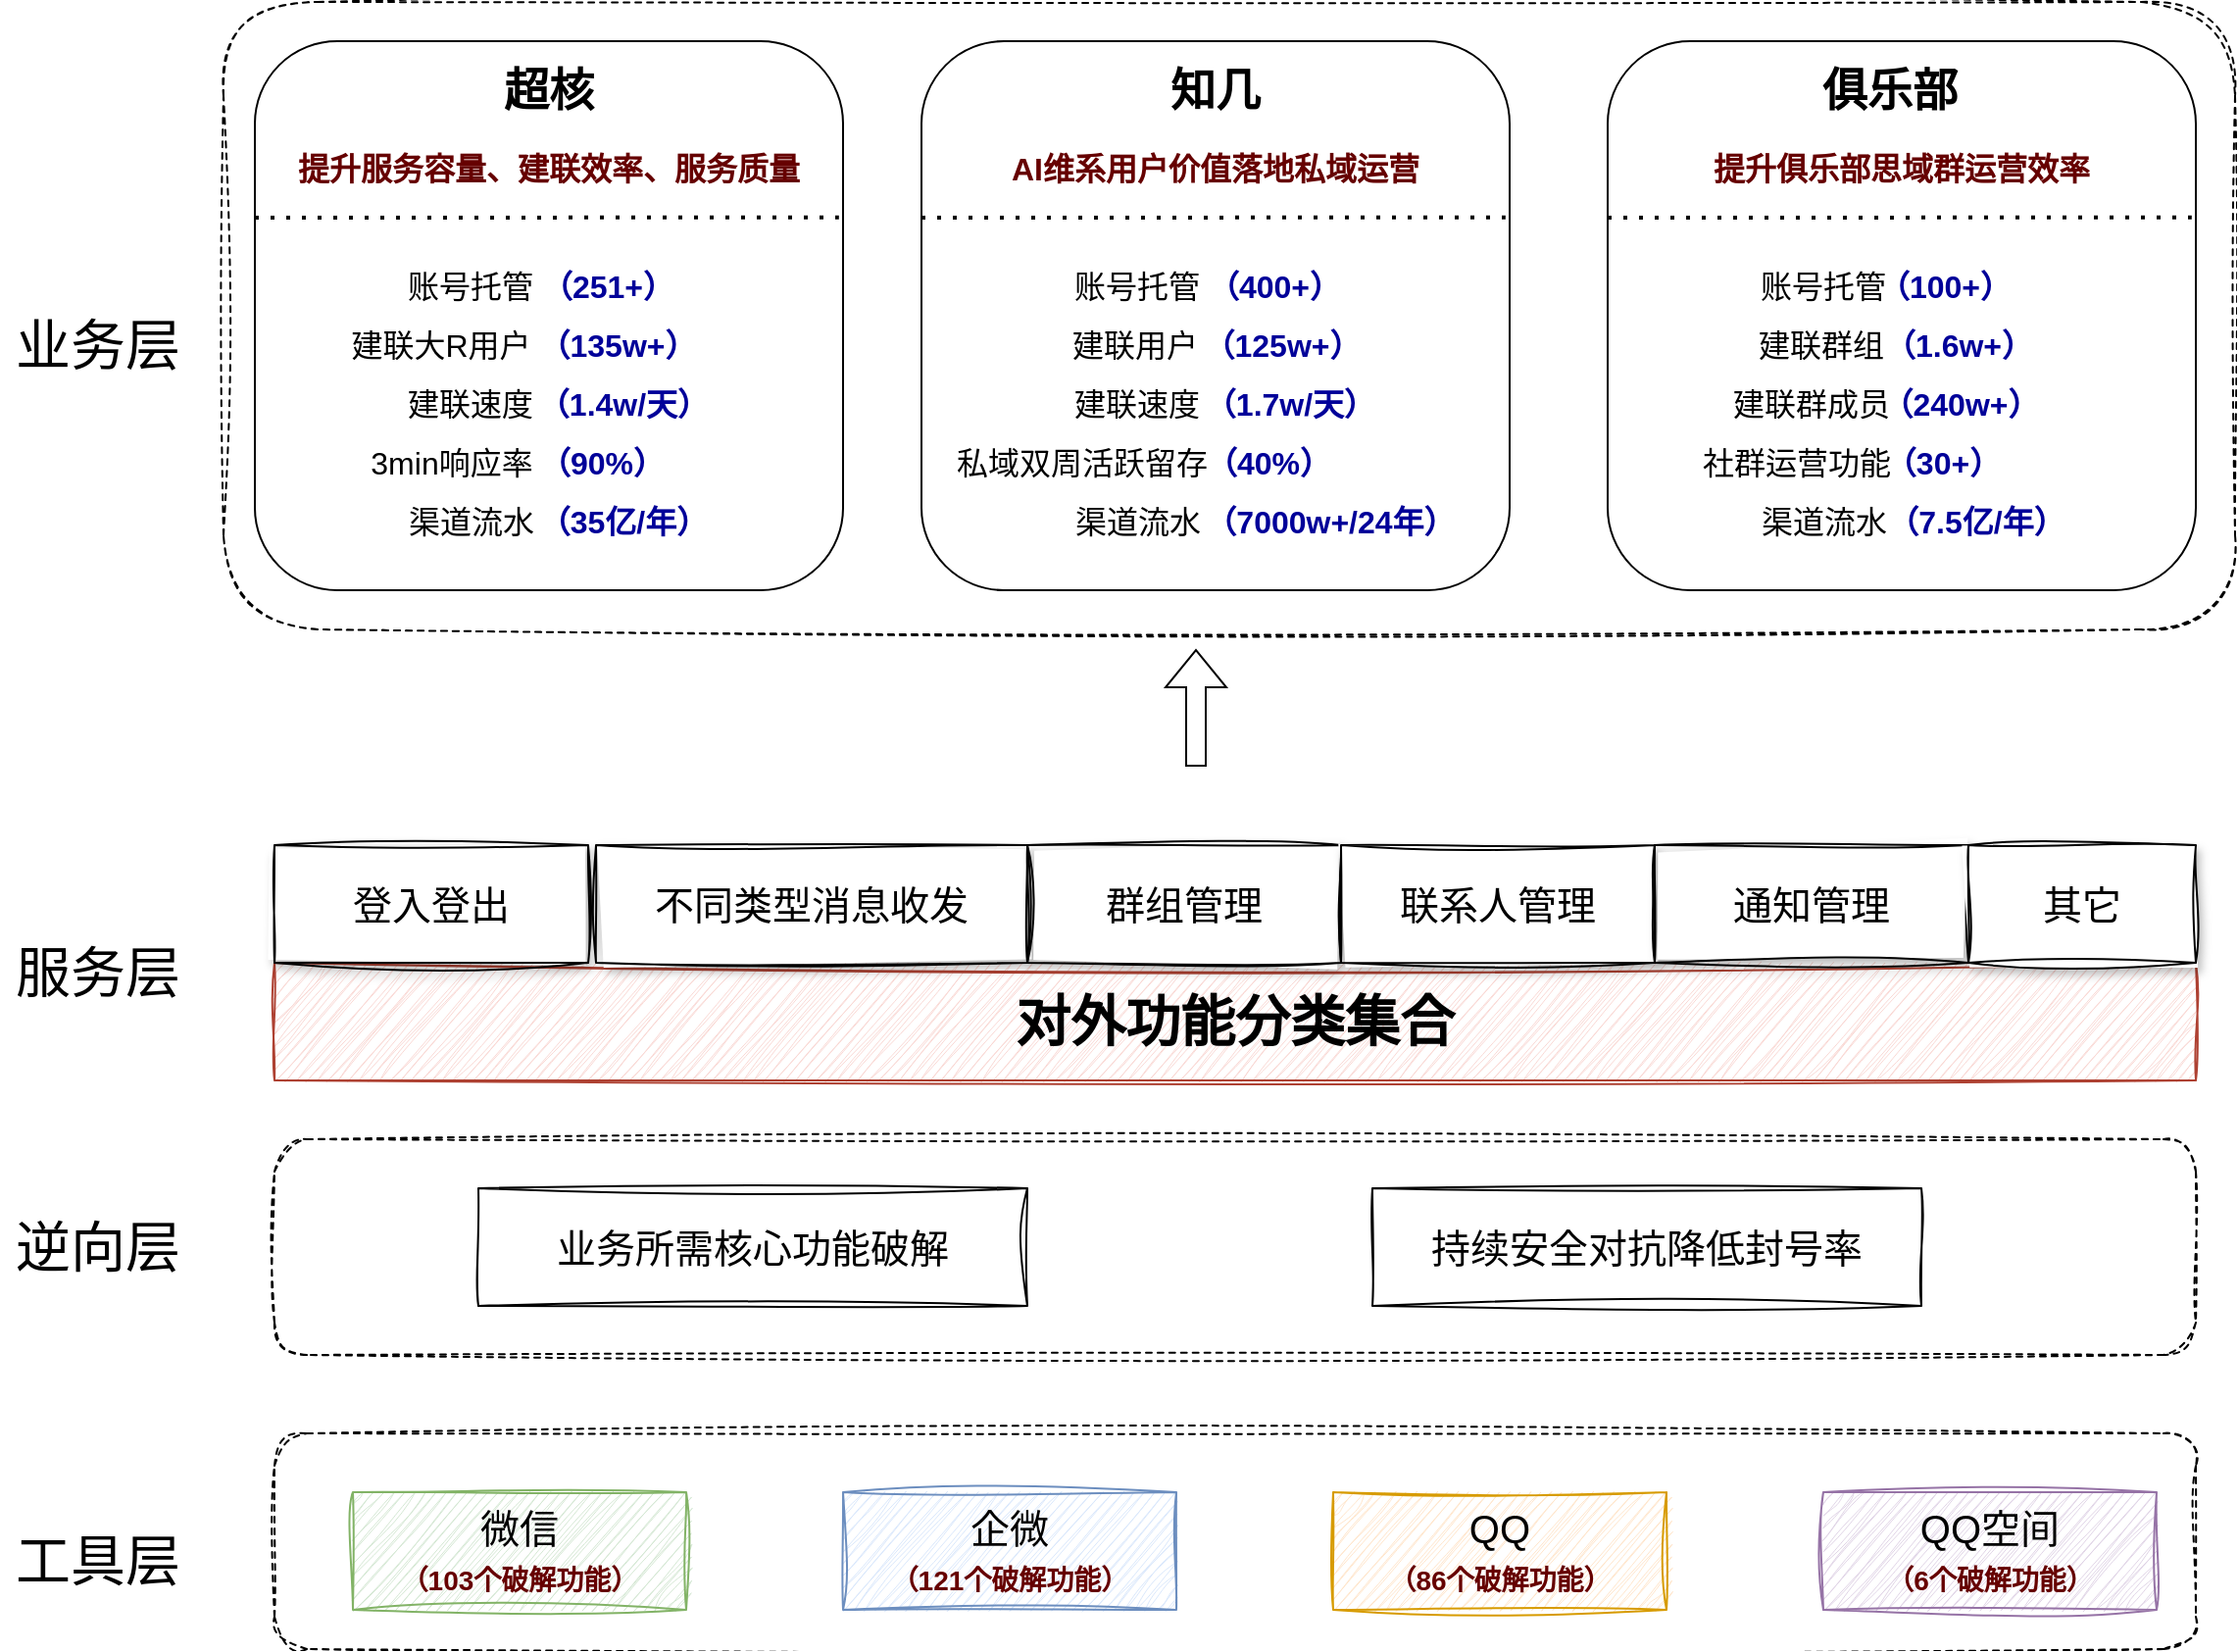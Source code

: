 <mxfile version="24.4.4" type="github">
  <diagram name="第 1 页" id="uSWp1kO9mq3VQEvF_lTH">
    <mxGraphModel dx="1242" dy="1954" grid="1" gridSize="10" guides="1" tooltips="1" connect="1" arrows="1" fold="1" page="1" pageScale="1" pageWidth="827" pageHeight="1169" math="0" shadow="0">
      <root>
        <mxCell id="0" />
        <mxCell id="1" parent="0" />
        <mxCell id="FwOD_YeCZ98qcEM11IYZ-68" value="" style="rounded=1;whiteSpace=wrap;html=1;dashed=1;sketch=1;curveFitting=1;jiggle=2;" parent="1" vertex="1">
          <mxGeometry x="144" y="-340" width="1026" height="320" as="geometry" />
        </mxCell>
        <mxCell id="FwOD_YeCZ98qcEM11IYZ-10" value="" style="rounded=1;whiteSpace=wrap;html=1;dashed=1;sketch=1;curveFitting=1;jiggle=2;" parent="1" vertex="1">
          <mxGeometry x="170" y="240" width="980" height="110" as="geometry" />
        </mxCell>
        <mxCell id="FwOD_YeCZ98qcEM11IYZ-6" value="" style="rounded=1;whiteSpace=wrap;html=1;dashed=1;sketch=1;curveFitting=1;jiggle=2;" parent="1" vertex="1">
          <mxGeometry x="170" y="390" width="980" height="110" as="geometry" />
        </mxCell>
        <mxCell id="FwOD_YeCZ98qcEM11IYZ-1" value="微信&lt;br&gt;&lt;font color=&quot;#660000&quot; style=&quot;font-size: 14px;&quot;&gt;&lt;b&gt;（103个破解功能）&lt;/b&gt;&lt;/font&gt;" style="rounded=0;whiteSpace=wrap;html=1;fontSize=20;fillColor=#d5e8d4;strokeColor=#82b366;sketch=1;curveFitting=1;jiggle=2;" parent="1" vertex="1">
          <mxGeometry x="210" y="420" width="170" height="60" as="geometry" />
        </mxCell>
        <mxCell id="FwOD_YeCZ98qcEM11IYZ-3" value="企微&lt;div&gt;&lt;b style=&quot;color: rgb(102, 0, 0); font-size: 14px;&quot;&gt;（121个破解功能）&lt;/b&gt;&lt;br&gt;&lt;/div&gt;" style="rounded=0;whiteSpace=wrap;html=1;fontSize=20;fillColor=#dae8fc;strokeColor=#6c8ebf;sketch=1;curveFitting=1;jiggle=2;" parent="1" vertex="1">
          <mxGeometry x="460" y="420" width="170" height="60" as="geometry" />
        </mxCell>
        <mxCell id="FwOD_YeCZ98qcEM11IYZ-4" value="QQ&lt;br&gt;&lt;b style=&quot;color: rgb(102, 0, 0); font-size: 14px;&quot;&gt;（86个破解功能）&lt;/b&gt;" style="rounded=0;whiteSpace=wrap;html=1;fontSize=20;fillColor=#ffe6cc;strokeColor=#d79b00;sketch=1;curveFitting=1;jiggle=2;" parent="1" vertex="1">
          <mxGeometry x="710" y="420" width="170" height="60" as="geometry" />
        </mxCell>
        <mxCell id="FwOD_YeCZ98qcEM11IYZ-5" value="QQ空间&lt;br&gt;&lt;b style=&quot;color: rgb(102, 0, 0); font-size: 14px;&quot;&gt;（6个破解功能）&lt;/b&gt;" style="rounded=0;whiteSpace=wrap;html=1;fontSize=20;fillColor=#e1d5e7;strokeColor=#9673a6;sketch=1;curveFitting=1;jiggle=2;" parent="1" vertex="1">
          <mxGeometry x="960" y="420" width="170" height="60" as="geometry" />
        </mxCell>
        <mxCell id="FwOD_YeCZ98qcEM11IYZ-7" value="业务所需核心功能破解" style="rounded=0;whiteSpace=wrap;html=1;fontSize=20;sketch=1;curveFitting=1;jiggle=2;" parent="1" vertex="1">
          <mxGeometry x="274" y="265" width="280" height="60" as="geometry" />
        </mxCell>
        <mxCell id="FwOD_YeCZ98qcEM11IYZ-9" value="持续安全对抗降低封号率" style="rounded=0;whiteSpace=wrap;html=1;fontSize=20;sketch=1;curveFitting=1;jiggle=2;" parent="1" vertex="1">
          <mxGeometry x="730" y="265" width="280" height="60" as="geometry" />
        </mxCell>
        <mxCell id="FwOD_YeCZ98qcEM11IYZ-11" value="&lt;font size=&quot;1&quot; style=&quot;&quot;&gt;&lt;b style=&quot;font-size: 28px;&quot;&gt;对外功能分类集合&lt;/b&gt;&lt;/font&gt;" style="rounded=0;whiteSpace=wrap;html=1;fillColor=#fad9d5;strokeColor=#ae4132;sketch=1;curveFitting=1;jiggle=2;" parent="1" vertex="1">
          <mxGeometry x="170" y="150" width="980" height="60" as="geometry" />
        </mxCell>
        <mxCell id="FwOD_YeCZ98qcEM11IYZ-12" value="登入登出" style="rounded=0;whiteSpace=wrap;html=1;fontSize=20;sketch=1;curveFitting=1;jiggle=2;shadow=1;glass=0;" parent="1" vertex="1">
          <mxGeometry x="170" y="90" width="160" height="60" as="geometry" />
        </mxCell>
        <mxCell id="FwOD_YeCZ98qcEM11IYZ-13" value="不同类型消息收发" style="rounded=0;whiteSpace=wrap;html=1;fontSize=20;sketch=1;curveFitting=1;jiggle=2;shadow=1;glass=0;" parent="1" vertex="1">
          <mxGeometry x="334" y="90" width="220" height="60" as="geometry" />
        </mxCell>
        <mxCell id="FwOD_YeCZ98qcEM11IYZ-14" value="群组管理" style="rounded=0;whiteSpace=wrap;html=1;fontSize=20;sketch=1;curveFitting=1;jiggle=2;shadow=1;glass=0;" parent="1" vertex="1">
          <mxGeometry x="554" y="90" width="160" height="60" as="geometry" />
        </mxCell>
        <mxCell id="FwOD_YeCZ98qcEM11IYZ-15" value="联系人管理" style="rounded=0;whiteSpace=wrap;html=1;fontSize=20;sketch=1;curveFitting=1;jiggle=2;shadow=1;glass=0;" parent="1" vertex="1">
          <mxGeometry x="714" y="90" width="160" height="60" as="geometry" />
        </mxCell>
        <mxCell id="FwOD_YeCZ98qcEM11IYZ-16" value="通知管理" style="rounded=0;whiteSpace=wrap;html=1;fontSize=20;sketch=1;curveFitting=1;jiggle=2;shadow=1;glass=0;" parent="1" vertex="1">
          <mxGeometry x="874" y="90" width="160" height="60" as="geometry" />
        </mxCell>
        <mxCell id="FwOD_YeCZ98qcEM11IYZ-17" value="其它" style="rounded=0;whiteSpace=wrap;html=1;fontSize=20;sketch=1;curveFitting=1;jiggle=2;shadow=1;glass=0;" parent="1" vertex="1">
          <mxGeometry x="1034" y="90" width="116" height="60" as="geometry" />
        </mxCell>
        <mxCell id="FwOD_YeCZ98qcEM11IYZ-18" value="" style="rounded=1;whiteSpace=wrap;html=1;" parent="1" vertex="1">
          <mxGeometry x="160" y="-320" width="300" height="280" as="geometry" />
        </mxCell>
        <mxCell id="FwOD_YeCZ98qcEM11IYZ-19" value="超核" style="text;html=1;align=center;verticalAlign=middle;whiteSpace=wrap;rounded=0;fontSize=23;fontStyle=1" parent="1" vertex="1">
          <mxGeometry x="280" y="-310" width="60" height="30" as="geometry" />
        </mxCell>
        <mxCell id="FwOD_YeCZ98qcEM11IYZ-20" value="提升服务容量、建联效率、服务质量" style="text;html=1;align=center;verticalAlign=middle;whiteSpace=wrap;rounded=0;fontColor=#660000;fontStyle=1;fontSize=16;" parent="1" vertex="1">
          <mxGeometry x="180" y="-270" width="260" height="30" as="geometry" />
        </mxCell>
        <mxCell id="FwOD_YeCZ98qcEM11IYZ-21" value="账号托管" style="text;html=1;align=center;verticalAlign=middle;whiteSpace=wrap;rounded=0;fontSize=16;" parent="1" vertex="1">
          <mxGeometry x="230" y="-210" width="80" height="30" as="geometry" />
        </mxCell>
        <mxCell id="FwOD_YeCZ98qcEM11IYZ-22" value="（251+）" style="text;html=1;align=center;verticalAlign=middle;whiteSpace=wrap;rounded=0;fontSize=16;fontColor=#000099;fontStyle=1" parent="1" vertex="1">
          <mxGeometry x="300" y="-210" width="80" height="30" as="geometry" />
        </mxCell>
        <mxCell id="FwOD_YeCZ98qcEM11IYZ-23" value="建联大R用户" style="text;html=1;align=center;verticalAlign=middle;whiteSpace=wrap;rounded=0;fontSize=16;" parent="1" vertex="1">
          <mxGeometry x="200" y="-180" width="110" height="30" as="geometry" />
        </mxCell>
        <mxCell id="FwOD_YeCZ98qcEM11IYZ-24" value="（135w+）" style="text;html=1;align=center;verticalAlign=middle;whiteSpace=wrap;rounded=0;fontSize=16;fontColor=#000099;fontStyle=1" parent="1" vertex="1">
          <mxGeometry x="305" y="-180" width="80" height="30" as="geometry" />
        </mxCell>
        <mxCell id="FwOD_YeCZ98qcEM11IYZ-28" value="建联速度" style="text;html=1;align=center;verticalAlign=middle;whiteSpace=wrap;rounded=0;fontSize=16;" parent="1" vertex="1">
          <mxGeometry x="230" y="-150" width="80" height="30" as="geometry" />
        </mxCell>
        <mxCell id="FwOD_YeCZ98qcEM11IYZ-29" value="（1.4w/天）" style="text;html=1;align=center;verticalAlign=middle;whiteSpace=wrap;rounded=0;fontSize=16;fontColor=#000099;fontStyle=1" parent="1" vertex="1">
          <mxGeometry x="293" y="-150" width="110" height="30" as="geometry" />
        </mxCell>
        <mxCell id="FwOD_YeCZ98qcEM11IYZ-33" value="3min响应率" style="text;html=1;align=center;verticalAlign=middle;whiteSpace=wrap;rounded=0;fontSize=16;" parent="1" vertex="1">
          <mxGeometry x="205.5" y="-120" width="108.5" height="30" as="geometry" />
        </mxCell>
        <mxCell id="FwOD_YeCZ98qcEM11IYZ-34" value="（90%）" style="text;html=1;align=center;verticalAlign=middle;whiteSpace=wrap;rounded=0;fontSize=16;fontColor=#000099;fontStyle=1" parent="1" vertex="1">
          <mxGeometry x="302" y="-120" width="70" height="30" as="geometry" />
        </mxCell>
        <mxCell id="FwOD_YeCZ98qcEM11IYZ-35" value="渠道流水" style="text;html=1;align=center;verticalAlign=middle;whiteSpace=wrap;rounded=0;fontSize=16;" parent="1" vertex="1">
          <mxGeometry x="215.75" y="-90" width="108.5" height="30" as="geometry" />
        </mxCell>
        <mxCell id="FwOD_YeCZ98qcEM11IYZ-36" value="（35亿/年）" style="text;html=1;align=center;verticalAlign=middle;whiteSpace=wrap;rounded=0;fontSize=16;fontColor=#000099;fontStyle=1" parent="1" vertex="1">
          <mxGeometry x="293" y="-90" width="110" height="30" as="geometry" />
        </mxCell>
        <mxCell id="FwOD_YeCZ98qcEM11IYZ-37" value="" style="endArrow=none;dashed=1;html=1;dashPattern=1 3;strokeWidth=2;rounded=0;entryX=0.993;entryY=0.321;entryDx=0;entryDy=0;entryPerimeter=0;" parent="1" target="FwOD_YeCZ98qcEM11IYZ-18" edge="1">
          <mxGeometry width="50" height="50" relative="1" as="geometry">
            <mxPoint x="160" y="-230" as="sourcePoint" />
            <mxPoint x="390" y="-230" as="targetPoint" />
          </mxGeometry>
        </mxCell>
        <mxCell id="FwOD_YeCZ98qcEM11IYZ-38" value="" style="rounded=1;whiteSpace=wrap;html=1;" parent="1" vertex="1">
          <mxGeometry x="500" y="-320" width="300" height="280" as="geometry" />
        </mxCell>
        <mxCell id="FwOD_YeCZ98qcEM11IYZ-39" value="知几" style="text;html=1;align=center;verticalAlign=middle;whiteSpace=wrap;rounded=0;fontSize=23;fontStyle=1" parent="1" vertex="1">
          <mxGeometry x="620" y="-310" width="60" height="30" as="geometry" />
        </mxCell>
        <mxCell id="FwOD_YeCZ98qcEM11IYZ-40" value="AI维系用户价值落地私域运营" style="text;html=1;align=center;verticalAlign=middle;whiteSpace=wrap;rounded=0;fontColor=#660000;fontStyle=1;fontSize=16;" parent="1" vertex="1">
          <mxGeometry x="520" y="-270" width="260" height="30" as="geometry" />
        </mxCell>
        <mxCell id="FwOD_YeCZ98qcEM11IYZ-41" value="账号托管" style="text;html=1;align=center;verticalAlign=middle;whiteSpace=wrap;rounded=0;fontSize=16;" parent="1" vertex="1">
          <mxGeometry x="570" y="-210" width="80" height="30" as="geometry" />
        </mxCell>
        <mxCell id="FwOD_YeCZ98qcEM11IYZ-42" value="（400+）" style="text;html=1;align=center;verticalAlign=middle;whiteSpace=wrap;rounded=0;fontSize=16;fontColor=#000099;fontStyle=1" parent="1" vertex="1">
          <mxGeometry x="640" y="-210" width="80" height="30" as="geometry" />
        </mxCell>
        <mxCell id="FwOD_YeCZ98qcEM11IYZ-43" value="建联用户" style="text;html=1;align=center;verticalAlign=middle;whiteSpace=wrap;rounded=0;fontSize=16;" parent="1" vertex="1">
          <mxGeometry x="554" y="-180" width="110" height="30" as="geometry" />
        </mxCell>
        <mxCell id="FwOD_YeCZ98qcEM11IYZ-44" value="（125w+）" style="text;html=1;align=center;verticalAlign=middle;whiteSpace=wrap;rounded=0;fontSize=16;fontColor=#000099;fontStyle=1" parent="1" vertex="1">
          <mxGeometry x="644" y="-180" width="80" height="30" as="geometry" />
        </mxCell>
        <mxCell id="FwOD_YeCZ98qcEM11IYZ-45" value="建联速度" style="text;html=1;align=center;verticalAlign=middle;whiteSpace=wrap;rounded=0;fontSize=16;" parent="1" vertex="1">
          <mxGeometry x="570" y="-150" width="80" height="30" as="geometry" />
        </mxCell>
        <mxCell id="FwOD_YeCZ98qcEM11IYZ-46" value="（1.7w/天）" style="text;html=1;align=center;verticalAlign=middle;whiteSpace=wrap;rounded=0;fontSize=16;fontColor=#000099;fontStyle=1" parent="1" vertex="1">
          <mxGeometry x="633" y="-150" width="110" height="30" as="geometry" />
        </mxCell>
        <mxCell id="FwOD_YeCZ98qcEM11IYZ-47" value="私域双周活跃留存" style="text;html=1;align=center;verticalAlign=middle;whiteSpace=wrap;rounded=0;fontSize=16;" parent="1" vertex="1">
          <mxGeometry x="500.25" y="-120" width="164" height="30" as="geometry" />
        </mxCell>
        <mxCell id="FwOD_YeCZ98qcEM11IYZ-48" value="（40%）" style="text;html=1;align=center;verticalAlign=middle;whiteSpace=wrap;rounded=0;fontSize=16;fontColor=#000099;fontStyle=1" parent="1" vertex="1">
          <mxGeometry x="642" y="-120" width="70" height="30" as="geometry" />
        </mxCell>
        <mxCell id="FwOD_YeCZ98qcEM11IYZ-49" value="渠道流水" style="text;html=1;align=center;verticalAlign=middle;whiteSpace=wrap;rounded=0;fontSize=16;" parent="1" vertex="1">
          <mxGeometry x="555.75" y="-90" width="108.5" height="30" as="geometry" />
        </mxCell>
        <mxCell id="FwOD_YeCZ98qcEM11IYZ-50" value="（7000w+/24年）" style="text;html=1;align=center;verticalAlign=middle;whiteSpace=wrap;rounded=0;fontSize=16;fontColor=#000099;fontStyle=1" parent="1" vertex="1">
          <mxGeometry x="635" y="-90" width="147" height="30" as="geometry" />
        </mxCell>
        <mxCell id="FwOD_YeCZ98qcEM11IYZ-51" value="" style="endArrow=none;dashed=1;html=1;dashPattern=1 3;strokeWidth=2;rounded=0;entryX=0.993;entryY=0.321;entryDx=0;entryDy=0;entryPerimeter=0;" parent="1" target="FwOD_YeCZ98qcEM11IYZ-38" edge="1">
          <mxGeometry width="50" height="50" relative="1" as="geometry">
            <mxPoint x="500" y="-230" as="sourcePoint" />
            <mxPoint x="730" y="-230" as="targetPoint" />
          </mxGeometry>
        </mxCell>
        <mxCell id="FwOD_YeCZ98qcEM11IYZ-52" value="" style="rounded=1;whiteSpace=wrap;html=1;" parent="1" vertex="1">
          <mxGeometry x="850" y="-320" width="300" height="280" as="geometry" />
        </mxCell>
        <mxCell id="FwOD_YeCZ98qcEM11IYZ-53" value="俱乐部" style="text;html=1;align=center;verticalAlign=middle;whiteSpace=wrap;rounded=0;fontSize=23;fontStyle=1" parent="1" vertex="1">
          <mxGeometry x="954" y="-310" width="80" height="30" as="geometry" />
        </mxCell>
        <mxCell id="FwOD_YeCZ98qcEM11IYZ-54" value="提升俱乐部思域群运营效率" style="text;html=1;align=center;verticalAlign=middle;whiteSpace=wrap;rounded=0;fontColor=#660000;fontStyle=1;fontSize=16;" parent="1" vertex="1">
          <mxGeometry x="870" y="-270" width="260" height="30" as="geometry" />
        </mxCell>
        <mxCell id="FwOD_YeCZ98qcEM11IYZ-55" value="账号托管" style="text;html=1;align=center;verticalAlign=middle;whiteSpace=wrap;rounded=0;fontSize=16;" parent="1" vertex="1">
          <mxGeometry x="920" y="-210" width="80" height="30" as="geometry" />
        </mxCell>
        <mxCell id="FwOD_YeCZ98qcEM11IYZ-56" value="（100+）" style="text;html=1;align=center;verticalAlign=middle;whiteSpace=wrap;rounded=0;fontSize=16;fontColor=#000099;fontStyle=1" parent="1" vertex="1">
          <mxGeometry x="982" y="-210" width="80" height="30" as="geometry" />
        </mxCell>
        <mxCell id="FwOD_YeCZ98qcEM11IYZ-57" value="建联群组" style="text;html=1;align=center;verticalAlign=middle;whiteSpace=wrap;rounded=0;fontSize=16;" parent="1" vertex="1">
          <mxGeometry x="904.25" y="-180" width="110" height="30" as="geometry" />
        </mxCell>
        <mxCell id="FwOD_YeCZ98qcEM11IYZ-58" value="（1.6w+）" style="text;html=1;align=center;verticalAlign=middle;whiteSpace=wrap;rounded=0;fontSize=16;fontColor=#000099;fontStyle=1" parent="1" vertex="1">
          <mxGeometry x="989" y="-180" width="80" height="30" as="geometry" />
        </mxCell>
        <mxCell id="FwOD_YeCZ98qcEM11IYZ-59" value="建联群成员" style="text;html=1;align=center;verticalAlign=middle;whiteSpace=wrap;rounded=0;fontSize=16;" parent="1" vertex="1">
          <mxGeometry x="899" y="-150" width="110" height="30" as="geometry" />
        </mxCell>
        <mxCell id="FwOD_YeCZ98qcEM11IYZ-60" value="（240w+）" style="text;html=1;align=center;verticalAlign=middle;whiteSpace=wrap;rounded=0;fontSize=16;fontColor=#000099;fontStyle=1" parent="1" vertex="1">
          <mxGeometry x="975" y="-150" width="110" height="30" as="geometry" />
        </mxCell>
        <mxCell id="FwOD_YeCZ98qcEM11IYZ-61" value="社群运营功能" style="text;html=1;align=center;verticalAlign=middle;whiteSpace=wrap;rounded=0;fontSize=16;" parent="1" vertex="1">
          <mxGeometry x="891.5" y="-120" width="108.5" height="30" as="geometry" />
        </mxCell>
        <mxCell id="FwOD_YeCZ98qcEM11IYZ-62" value="（30+）" style="text;html=1;align=center;verticalAlign=middle;whiteSpace=wrap;rounded=0;fontSize=16;fontColor=#000099;fontStyle=1" parent="1" vertex="1">
          <mxGeometry x="986" y="-120" width="70" height="30" as="geometry" />
        </mxCell>
        <mxCell id="FwOD_YeCZ98qcEM11IYZ-63" value="渠道流水" style="text;html=1;align=center;verticalAlign=middle;whiteSpace=wrap;rounded=0;fontSize=16;" parent="1" vertex="1">
          <mxGeometry x="905.75" y="-90" width="108.5" height="30" as="geometry" />
        </mxCell>
        <mxCell id="FwOD_YeCZ98qcEM11IYZ-64" value="（7.5亿/年）" style="text;html=1;align=center;verticalAlign=middle;whiteSpace=wrap;rounded=0;fontSize=16;fontColor=#000099;fontStyle=1" parent="1" vertex="1">
          <mxGeometry x="983" y="-90" width="110" height="30" as="geometry" />
        </mxCell>
        <mxCell id="FwOD_YeCZ98qcEM11IYZ-65" value="" style="endArrow=none;dashed=1;html=1;dashPattern=1 3;strokeWidth=2;rounded=0;entryX=0.993;entryY=0.321;entryDx=0;entryDy=0;entryPerimeter=0;" parent="1" target="FwOD_YeCZ98qcEM11IYZ-52" edge="1">
          <mxGeometry width="50" height="50" relative="1" as="geometry">
            <mxPoint x="850" y="-230" as="sourcePoint" />
            <mxPoint x="1080" y="-230" as="targetPoint" />
          </mxGeometry>
        </mxCell>
        <mxCell id="FwOD_YeCZ98qcEM11IYZ-67" value="" style="shape=flexArrow;endArrow=classic;html=1;rounded=0;" parent="1" edge="1">
          <mxGeometry width="50" height="50" relative="1" as="geometry">
            <mxPoint x="640" y="50" as="sourcePoint" />
            <mxPoint x="640" y="-10" as="targetPoint" />
          </mxGeometry>
        </mxCell>
        <mxCell id="FwOD_YeCZ98qcEM11IYZ-69" value="工具层" style="text;html=1;align=center;verticalAlign=middle;whiteSpace=wrap;rounded=0;fontSize=28;" parent="1" vertex="1">
          <mxGeometry x="30" y="440" width="100" height="30" as="geometry" />
        </mxCell>
        <mxCell id="FwOD_YeCZ98qcEM11IYZ-71" value="逆向层" style="text;html=1;align=center;verticalAlign=middle;whiteSpace=wrap;rounded=0;fontSize=28;" parent="1" vertex="1">
          <mxGeometry x="30" y="280" width="100" height="30" as="geometry" />
        </mxCell>
        <mxCell id="FwOD_YeCZ98qcEM11IYZ-72" value="服务层" style="text;html=1;align=center;verticalAlign=middle;whiteSpace=wrap;rounded=0;fontSize=28;" parent="1" vertex="1">
          <mxGeometry x="30" y="140" width="100" height="30" as="geometry" />
        </mxCell>
        <mxCell id="FwOD_YeCZ98qcEM11IYZ-73" value="业务层" style="text;html=1;align=center;verticalAlign=middle;whiteSpace=wrap;rounded=0;fontSize=28;" parent="1" vertex="1">
          <mxGeometry x="30" y="-180" width="100" height="30" as="geometry" />
        </mxCell>
      </root>
    </mxGraphModel>
  </diagram>
</mxfile>
